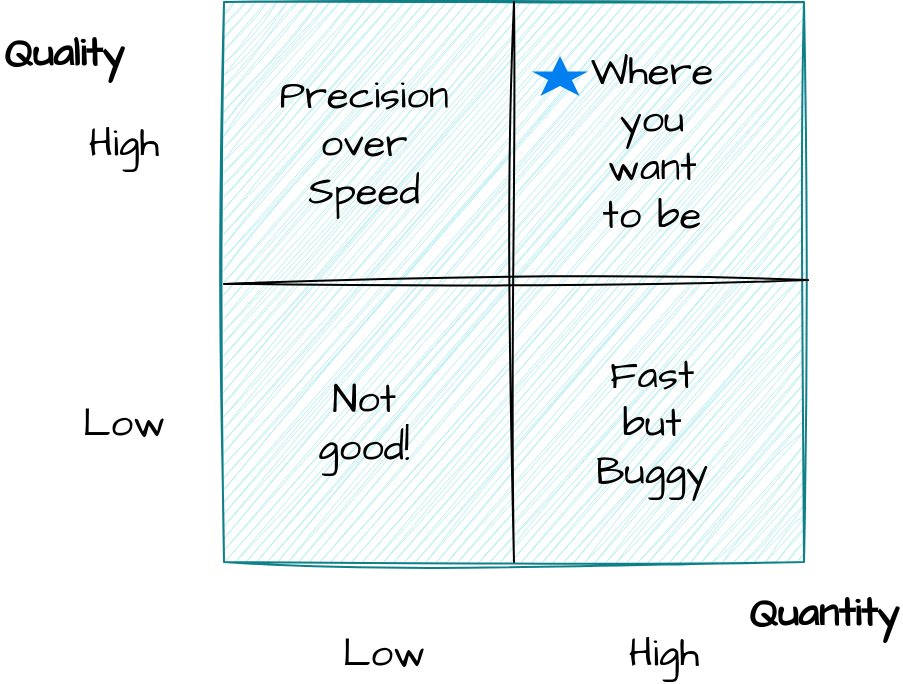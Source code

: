 <mxfile version="22.1.18" type="google">
  <diagram name="Page-1" id="lfkfs2AMGd3cFi1uoCuD">
    <mxGraphModel grid="1" page="1" gridSize="10" guides="1" tooltips="1" connect="1" arrows="1" fold="1" pageScale="1" pageWidth="827" pageHeight="1169" math="0" shadow="0">
      <root>
        <mxCell id="0" />
        <mxCell id="1" parent="0" />
        <mxCell id="aeVR69p9GSTvsOIpxyla-2" value="" style="rounded=0;whiteSpace=wrap;html=1;sketch=1;hachureGap=4;jiggle=2;curveFitting=1;fontFamily=Architects Daughter;fontSource=https%3A%2F%2Ffonts.googleapis.com%2Fcss%3Ffamily%3DArchitects%2BDaughter;fontSize=20;labelBackgroundColor=none;fillColor=#B9EFF2;strokeColor=#0e8088;gradientColor=none;glass=0;shadow=0;" vertex="1" parent="1">
          <mxGeometry x="230" y="210" width="290" height="280" as="geometry" />
        </mxCell>
        <mxCell id="aeVR69p9GSTvsOIpxyla-3" value="" style="endArrow=none;html=1;rounded=0;sketch=1;hachureGap=4;jiggle=2;curveFitting=1;fontFamily=Architects Daughter;fontSource=https%3A%2F%2Ffonts.googleapis.com%2Fcss%3Ffamily%3DArchitects%2BDaughter;fontSize=16;entryX=1.007;entryY=0.529;entryDx=0;entryDy=0;entryPerimeter=0;" edge="1" parent="1">
          <mxGeometry width="50" height="50" relative="1" as="geometry">
            <mxPoint x="230" y="350.94" as="sourcePoint" />
            <mxPoint x="522.03" y="349.06" as="targetPoint" />
          </mxGeometry>
        </mxCell>
        <mxCell id="aeVR69p9GSTvsOIpxyla-4" value="" style="endArrow=none;html=1;rounded=0;sketch=1;hachureGap=4;jiggle=2;curveFitting=1;fontFamily=Architects Daughter;fontSource=https%3A%2F%2Ffonts.googleapis.com%2Fcss%3Ffamily%3DArchitects%2BDaughter;fontSize=16;entryX=0.5;entryY=1;entryDx=0;entryDy=0;exitX=0.5;exitY=0;exitDx=0;exitDy=0;" edge="1" parent="1" source="aeVR69p9GSTvsOIpxyla-2" target="aeVR69p9GSTvsOIpxyla-2">
          <mxGeometry width="50" height="50" relative="1" as="geometry">
            <mxPoint x="240" y="360.94" as="sourcePoint" />
            <mxPoint x="532.03" y="359.06" as="targetPoint" />
          </mxGeometry>
        </mxCell>
        <mxCell id="aeVR69p9GSTvsOIpxyla-5" value="High" style="text;html=1;strokeColor=none;fillColor=none;align=center;verticalAlign=middle;whiteSpace=wrap;rounded=0;fontSize=20;fontFamily=Architects Daughter;" vertex="1" parent="1">
          <mxGeometry x="150" y="265" width="60" height="30" as="geometry" />
        </mxCell>
        <mxCell id="aeVR69p9GSTvsOIpxyla-6" value="Low" style="text;html=1;strokeColor=none;fillColor=none;align=center;verticalAlign=middle;whiteSpace=wrap;rounded=0;fontSize=20;fontFamily=Architects Daughter;" vertex="1" parent="1">
          <mxGeometry x="150" y="405" width="60" height="30" as="geometry" />
        </mxCell>
        <mxCell id="aeVR69p9GSTvsOIpxyla-8" value="High" style="text;html=1;strokeColor=none;fillColor=none;align=center;verticalAlign=middle;whiteSpace=wrap;rounded=0;fontSize=20;fontFamily=Architects Daughter;" vertex="1" parent="1">
          <mxGeometry x="420" y="520" width="60" height="30" as="geometry" />
        </mxCell>
        <mxCell id="aeVR69p9GSTvsOIpxyla-9" value="Low" style="text;html=1;strokeColor=none;fillColor=none;align=center;verticalAlign=middle;whiteSpace=wrap;rounded=0;fontSize=20;fontFamily=Architects Daughter;" vertex="1" parent="1">
          <mxGeometry x="280" y="520" width="60" height="30" as="geometry" />
        </mxCell>
        <mxCell id="aeVR69p9GSTvsOIpxyla-10" value="Precision over Speed" style="text;html=1;strokeColor=none;fillColor=none;align=center;verticalAlign=middle;whiteSpace=wrap;rounded=0;fontSize=20;fontFamily=Architects Daughter;" vertex="1" parent="1">
          <mxGeometry x="270" y="265" width="60" height="30" as="geometry" />
        </mxCell>
        <mxCell id="aeVR69p9GSTvsOIpxyla-11" value="Where you want to be" style="text;html=1;strokeColor=none;fillColor=none;align=center;verticalAlign=middle;whiteSpace=wrap;rounded=0;fontSize=20;fontFamily=Architects Daughter;" vertex="1" parent="1">
          <mxGeometry x="414" y="265" width="60" height="30" as="geometry" />
        </mxCell>
        <mxCell id="aeVR69p9GSTvsOIpxyla-12" value="Not good!" style="text;html=1;strokeColor=none;fillColor=none;align=center;verticalAlign=middle;whiteSpace=wrap;rounded=0;fontSize=20;fontFamily=Architects Daughter;" vertex="1" parent="1">
          <mxGeometry x="270" y="405" width="60" height="30" as="geometry" />
        </mxCell>
        <mxCell id="aeVR69p9GSTvsOIpxyla-13" value="Fast but Buggy" style="text;html=1;strokeColor=none;fillColor=none;align=center;verticalAlign=middle;whiteSpace=wrap;rounded=0;fontSize=20;fontFamily=Architects Daughter;" vertex="1" parent="1">
          <mxGeometry x="414" y="405" width="60" height="30" as="geometry" />
        </mxCell>
        <mxCell id="aeVR69p9GSTvsOIpxyla-14" value="Quality" style="text;html=1;strokeColor=none;fillColor=none;align=center;verticalAlign=middle;whiteSpace=wrap;rounded=0;fontSize=20;fontFamily=Architects Daughter;fontStyle=1" vertex="1" parent="1">
          <mxGeometry x="120" y="220" width="60" height="30" as="geometry" />
        </mxCell>
        <mxCell id="aeVR69p9GSTvsOIpxyla-15" value="Quantity" style="text;html=1;strokeColor=none;fillColor=none;align=center;verticalAlign=middle;whiteSpace=wrap;rounded=0;fontSize=20;fontFamily=Architects Daughter;fontStyle=1" vertex="1" parent="1">
          <mxGeometry x="500" y="500" width="60" height="30" as="geometry" />
        </mxCell>
        <mxCell id="aeVR69p9GSTvsOIpxyla-18" value="" style="html=1;verticalLabelPosition=bottom;labelBackgroundColor=#ffffff;verticalAlign=top;shadow=0;dashed=0;strokeWidth=2;shape=mxgraph.ios7.misc.star;fillColor=#0080f0;strokeColor=none;sketch=0;hachureGap=4;jiggle=2;curveFitting=1;fontFamily=Architects Daughter;fontSource=https%3A%2F%2Ffonts.googleapis.com%2Fcss%3Ffamily%3DArchitects%2BDaughter;fontSize=20;" vertex="1" parent="1">
          <mxGeometry x="384" y="237" width="28" height="20" as="geometry" />
        </mxCell>
      </root>
    </mxGraphModel>
  </diagram>
</mxfile>
